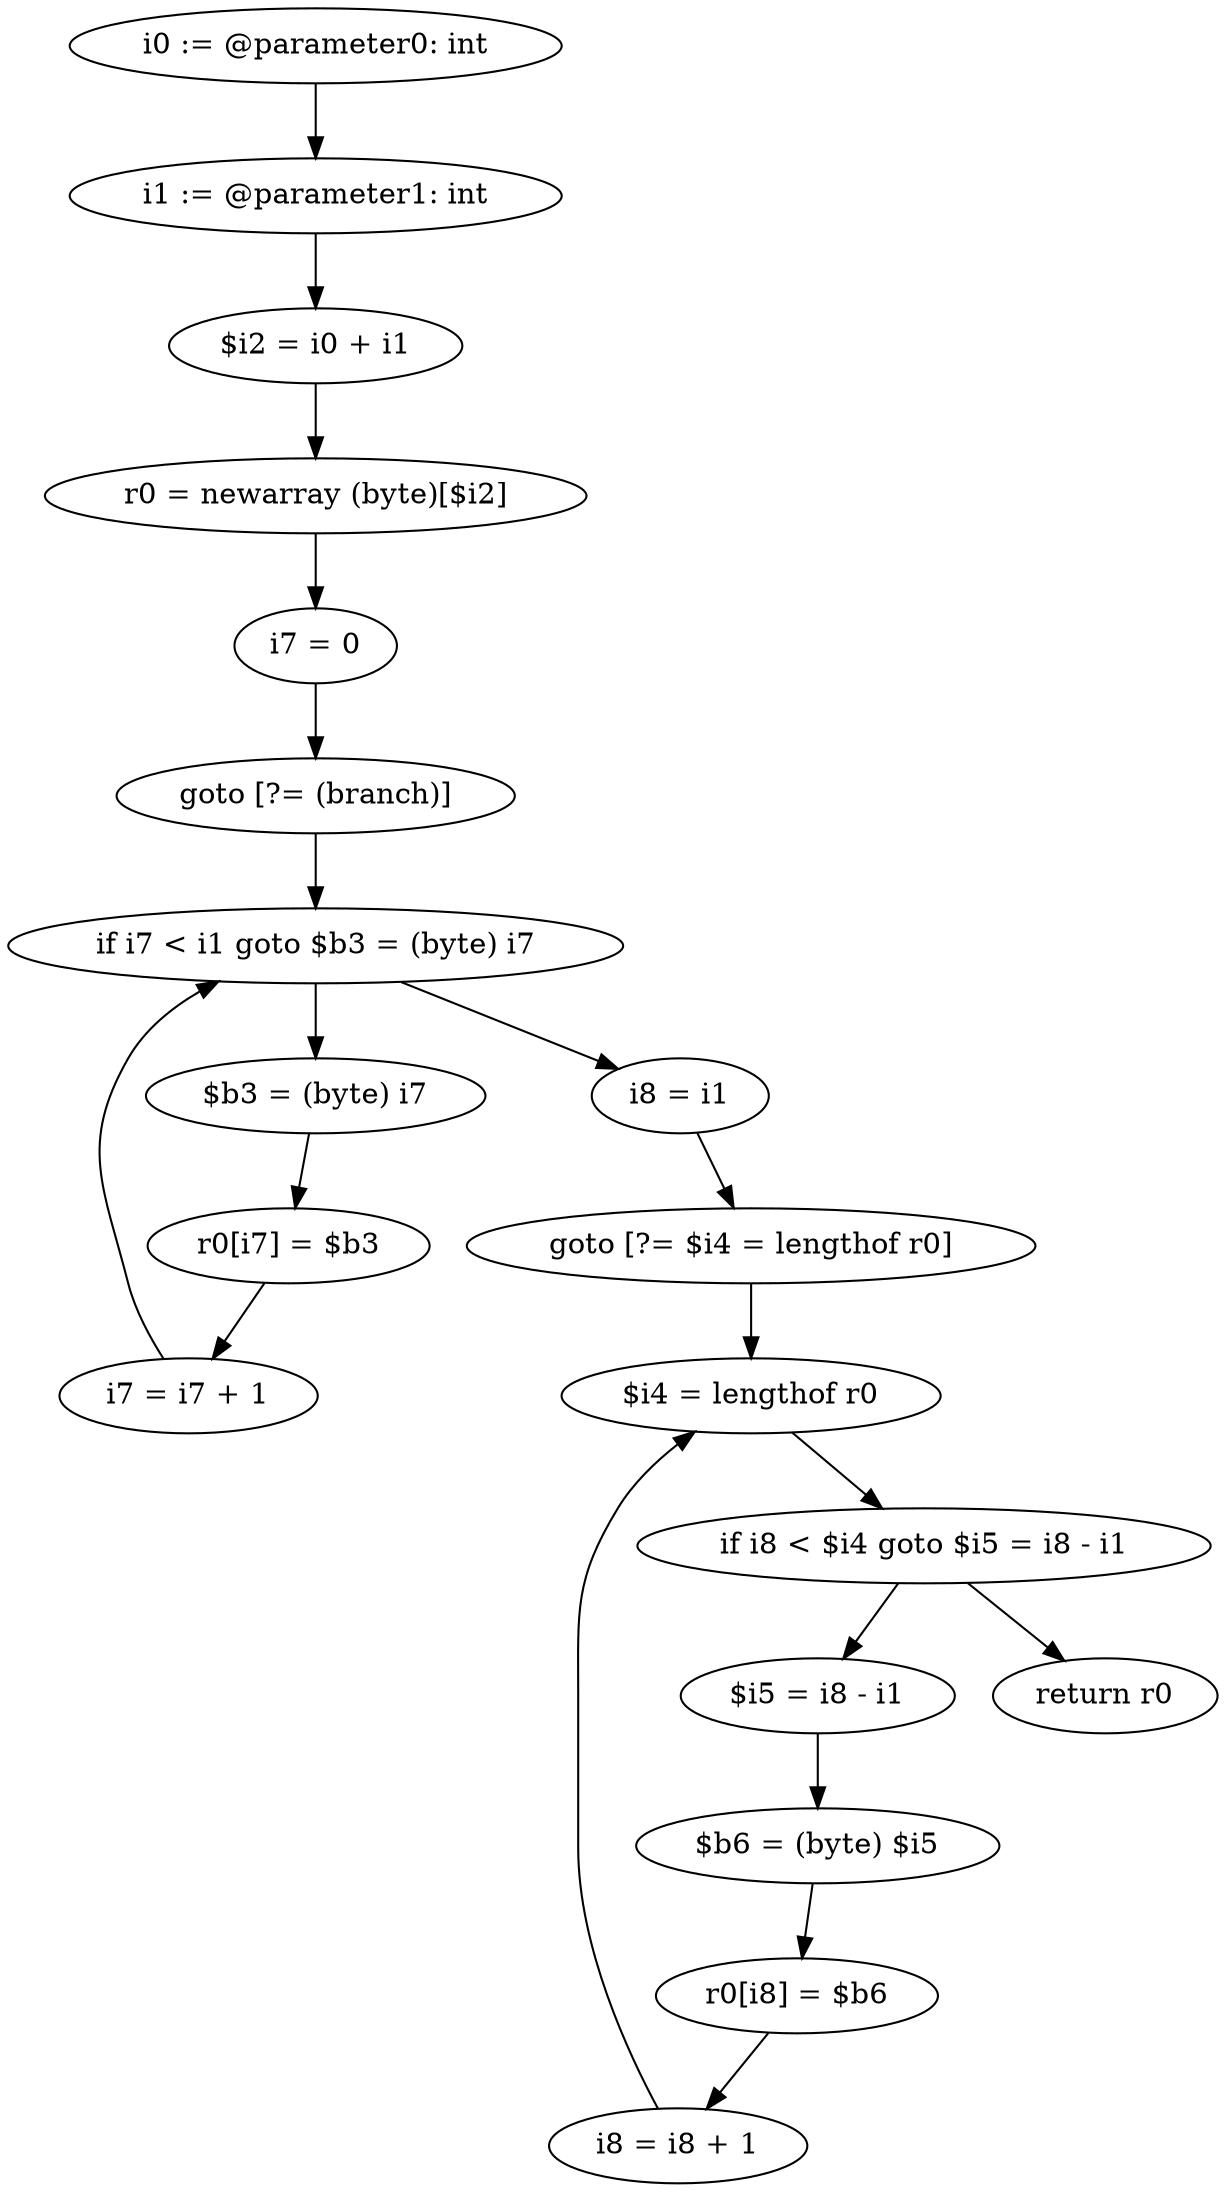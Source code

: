 digraph "unitGraph" {
    "i0 := @parameter0: int"
    "i1 := @parameter1: int"
    "$i2 = i0 + i1"
    "r0 = newarray (byte)[$i2]"
    "i7 = 0"
    "goto [?= (branch)]"
    "$b3 = (byte) i7"
    "r0[i7] = $b3"
    "i7 = i7 + 1"
    "if i7 < i1 goto $b3 = (byte) i7"
    "i8 = i1"
    "goto [?= $i4 = lengthof r0]"
    "$i5 = i8 - i1"
    "$b6 = (byte) $i5"
    "r0[i8] = $b6"
    "i8 = i8 + 1"
    "$i4 = lengthof r0"
    "if i8 < $i4 goto $i5 = i8 - i1"
    "return r0"
    "i0 := @parameter0: int"->"i1 := @parameter1: int";
    "i1 := @parameter1: int"->"$i2 = i0 + i1";
    "$i2 = i0 + i1"->"r0 = newarray (byte)[$i2]";
    "r0 = newarray (byte)[$i2]"->"i7 = 0";
    "i7 = 0"->"goto [?= (branch)]";
    "goto [?= (branch)]"->"if i7 < i1 goto $b3 = (byte) i7";
    "$b3 = (byte) i7"->"r0[i7] = $b3";
    "r0[i7] = $b3"->"i7 = i7 + 1";
    "i7 = i7 + 1"->"if i7 < i1 goto $b3 = (byte) i7";
    "if i7 < i1 goto $b3 = (byte) i7"->"i8 = i1";
    "if i7 < i1 goto $b3 = (byte) i7"->"$b3 = (byte) i7";
    "i8 = i1"->"goto [?= $i4 = lengthof r0]";
    "goto [?= $i4 = lengthof r0]"->"$i4 = lengthof r0";
    "$i5 = i8 - i1"->"$b6 = (byte) $i5";
    "$b6 = (byte) $i5"->"r0[i8] = $b6";
    "r0[i8] = $b6"->"i8 = i8 + 1";
    "i8 = i8 + 1"->"$i4 = lengthof r0";
    "$i4 = lengthof r0"->"if i8 < $i4 goto $i5 = i8 - i1";
    "if i8 < $i4 goto $i5 = i8 - i1"->"return r0";
    "if i8 < $i4 goto $i5 = i8 - i1"->"$i5 = i8 - i1";
}
